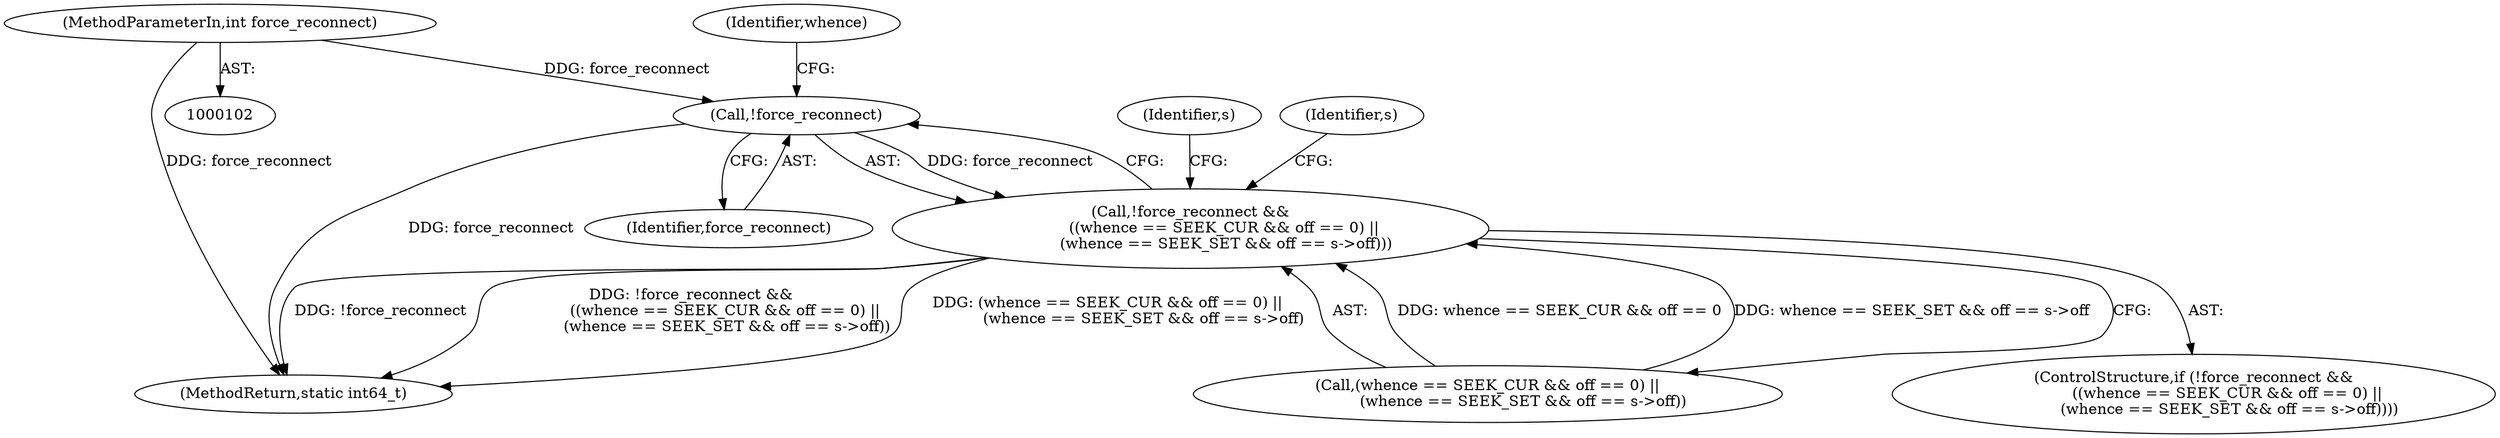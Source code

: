 digraph "0_FFmpeg_2a05c8f813de6f2278827734bf8102291e7484aa_5@API" {
"1000144" [label="(Call,!force_reconnect)"];
"1000106" [label="(MethodParameterIn,int force_reconnect)"];
"1000143" [label="(Call,!force_reconnect &&\n              ((whence == SEEK_CUR && off == 0) ||\n               (whence == SEEK_SET && off == s->off)))"];
"1000144" [label="(Call,!force_reconnect)"];
"1000149" [label="(Identifier,whence)"];
"1000143" [label="(Call,!force_reconnect &&\n              ((whence == SEEK_CUR && off == 0) ||\n               (whence == SEEK_SET && off == s->off)))"];
"1000172" [label="(Identifier,s)"];
"1000146" [label="(Call,(whence == SEEK_CUR && off == 0) ||\n               (whence == SEEK_SET && off == s->off))"];
"1000106" [label="(MethodParameterIn,int force_reconnect)"];
"1000142" [label="(ControlStructure,if (!force_reconnect &&\n              ((whence == SEEK_CUR && off == 0) ||\n               (whence == SEEK_SET && off == s->off))))"];
"1000306" [label="(MethodReturn,static int64_t)"];
"1000145" [label="(Identifier,force_reconnect)"];
"1000165" [label="(Identifier,s)"];
"1000144" -> "1000143"  [label="AST: "];
"1000144" -> "1000145"  [label="CFG: "];
"1000145" -> "1000144"  [label="AST: "];
"1000149" -> "1000144"  [label="CFG: "];
"1000143" -> "1000144"  [label="CFG: "];
"1000144" -> "1000306"  [label="DDG: force_reconnect"];
"1000144" -> "1000143"  [label="DDG: force_reconnect"];
"1000106" -> "1000144"  [label="DDG: force_reconnect"];
"1000106" -> "1000102"  [label="AST: "];
"1000106" -> "1000306"  [label="DDG: force_reconnect"];
"1000143" -> "1000142"  [label="AST: "];
"1000143" -> "1000146"  [label="CFG: "];
"1000146" -> "1000143"  [label="AST: "];
"1000165" -> "1000143"  [label="CFG: "];
"1000172" -> "1000143"  [label="CFG: "];
"1000143" -> "1000306"  [label="DDG: !force_reconnect"];
"1000143" -> "1000306"  [label="DDG: !force_reconnect &&\n              ((whence == SEEK_CUR && off == 0) ||\n               (whence == SEEK_SET && off == s->off))"];
"1000143" -> "1000306"  [label="DDG: (whence == SEEK_CUR && off == 0) ||\n               (whence == SEEK_SET && off == s->off)"];
"1000146" -> "1000143"  [label="DDG: whence == SEEK_CUR && off == 0"];
"1000146" -> "1000143"  [label="DDG: whence == SEEK_SET && off == s->off"];
}
